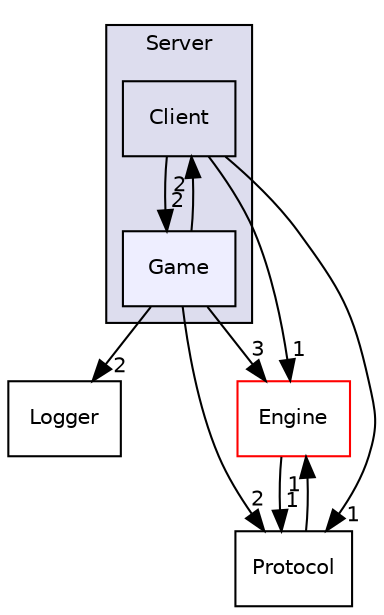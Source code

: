 digraph "Flakkari/Server/Game" {
  compound=true
  node [ fontsize="10", fontname="Helvetica"];
  edge [ labelfontsize="10", labelfontname="Helvetica"];
  subgraph clusterdir_b45b4f7f86949fcdbe13543d457ee769 {
    graph [ bgcolor="#ddddee", pencolor="black", label="Server" fontname="Helvetica", fontsize="10", URL="dir_b45b4f7f86949fcdbe13543d457ee769.html"]
  dir_7e06220f9d8ad8af8703f9c9be194f68 [shape=box label="Client" URL="dir_7e06220f9d8ad8af8703f9c9be194f68.html"];
  dir_96390089ad122cc0e79a3d516a8e4be8 [shape=box, label="Game", style="filled", fillcolor="#eeeeff", pencolor="black", URL="dir_96390089ad122cc0e79a3d516a8e4be8.html"];
  }
  dir_45889462d704ec0e5c2ce024817bc167 [shape=box label="Logger" URL="dir_45889462d704ec0e5c2ce024817bc167.html"];
  dir_a8832efbf453ed375786272748b42b6e [shape=box label="Engine" fillcolor="white" style="filled" color="red" URL="dir_a8832efbf453ed375786272748b42b6e.html"];
  dir_c5bb1fc07982e0126fd8087c13a737b0 [shape=box label="Protocol" URL="dir_c5bb1fc07982e0126fd8087c13a737b0.html"];
  dir_c5bb1fc07982e0126fd8087c13a737b0->dir_a8832efbf453ed375786272748b42b6e [headlabel="1", labeldistance=1.5 headhref="dir_000011_000002.html"];
  dir_a8832efbf453ed375786272748b42b6e->dir_c5bb1fc07982e0126fd8087c13a737b0 [headlabel="1", labeldistance=1.5 headhref="dir_000002_000011.html"];
  dir_7e06220f9d8ad8af8703f9c9be194f68->dir_96390089ad122cc0e79a3d516a8e4be8 [headlabel="2", labeldistance=1.5 headhref="dir_000013_000014.html"];
  dir_7e06220f9d8ad8af8703f9c9be194f68->dir_a8832efbf453ed375786272748b42b6e [headlabel="1", labeldistance=1.5 headhref="dir_000013_000002.html"];
  dir_7e06220f9d8ad8af8703f9c9be194f68->dir_c5bb1fc07982e0126fd8087c13a737b0 [headlabel="1", labeldistance=1.5 headhref="dir_000013_000011.html"];
  dir_96390089ad122cc0e79a3d516a8e4be8->dir_45889462d704ec0e5c2ce024817bc167 [headlabel="2", labeldistance=1.5 headhref="dir_000014_000009.html"];
  dir_96390089ad122cc0e79a3d516a8e4be8->dir_7e06220f9d8ad8af8703f9c9be194f68 [headlabel="2", labeldistance=1.5 headhref="dir_000014_000013.html"];
  dir_96390089ad122cc0e79a3d516a8e4be8->dir_a8832efbf453ed375786272748b42b6e [headlabel="3", labeldistance=1.5 headhref="dir_000014_000002.html"];
  dir_96390089ad122cc0e79a3d516a8e4be8->dir_c5bb1fc07982e0126fd8087c13a737b0 [headlabel="2", labeldistance=1.5 headhref="dir_000014_000011.html"];
}
